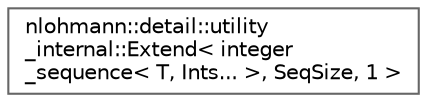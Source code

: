 digraph "Graphical Class Hierarchy"
{
 // INTERACTIVE_SVG=YES
 // LATEX_PDF_SIZE
  bgcolor="transparent";
  edge [fontname=Helvetica,fontsize=10,labelfontname=Helvetica,labelfontsize=10];
  node [fontname=Helvetica,fontsize=10,shape=box,height=0.2,width=0.4];
  rankdir="LR";
  Node0 [id="Node000000",label="nlohmann::detail::utility\l_internal::Extend\< integer\l_sequence\< T, Ints... \>, SeqSize, 1 \>",height=0.2,width=0.4,color="grey40", fillcolor="white", style="filled",URL="$a01237.html",tooltip=" "];
}
